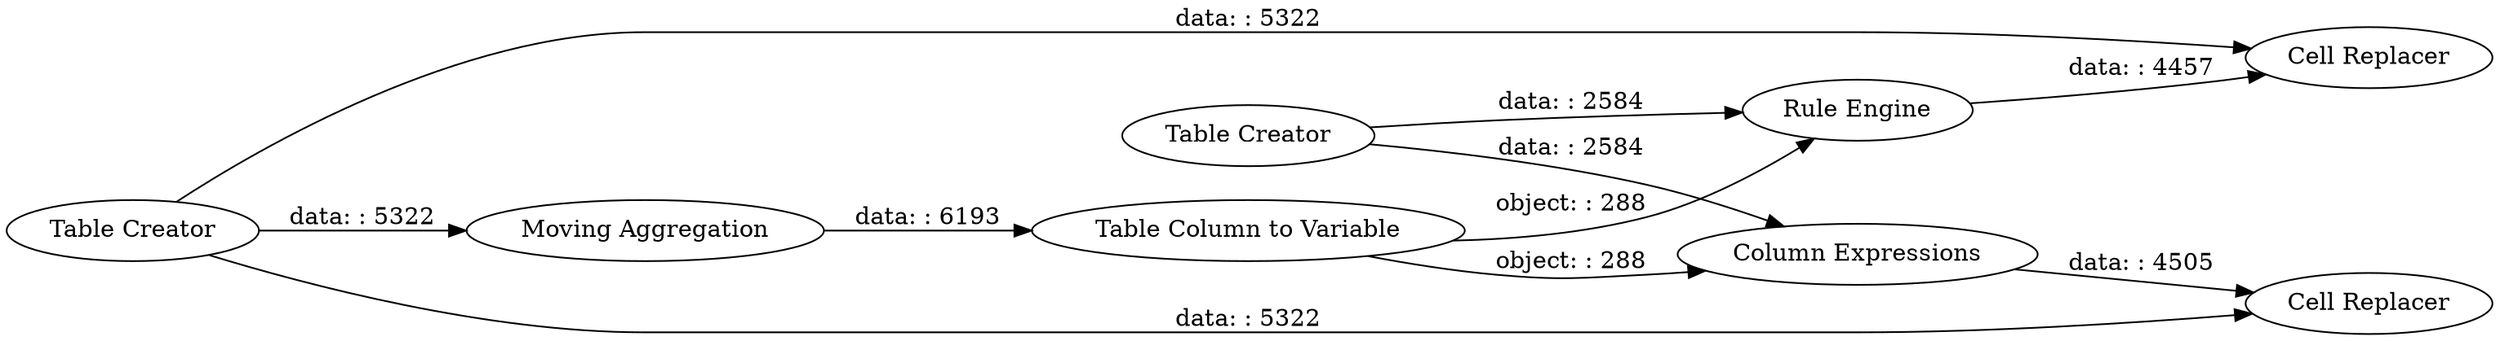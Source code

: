 digraph {
	"-6526653524432999178_323" [label="Rule Engine"]
	"-6526653524432999178_319" [label="Moving Aggregation"]
	"-6526653524432999178_315" [label="Table Creator"]
	"-6526653524432999178_325" [label="Cell Replacer"]
	"-6526653524432999178_324" [label="Cell Replacer"]
	"-6526653524432999178_317" [label="Table Column to Variable"]
	"-6526653524432999178_318" [label="Column Expressions"]
	"-6526653524432999178_314" [label="Table Creator"]
	"-6526653524432999178_318" -> "-6526653524432999178_324" [label="data: : 4505"]
	"-6526653524432999178_315" -> "-6526653524432999178_319" [label="data: : 5322"]
	"-6526653524432999178_323" -> "-6526653524432999178_325" [label="data: : 4457"]
	"-6526653524432999178_317" -> "-6526653524432999178_318" [label="object: : 288"]
	"-6526653524432999178_315" -> "-6526653524432999178_324" [label="data: : 5322"]
	"-6526653524432999178_317" -> "-6526653524432999178_323" [label="object: : 288"]
	"-6526653524432999178_314" -> "-6526653524432999178_318" [label="data: : 2584"]
	"-6526653524432999178_319" -> "-6526653524432999178_317" [label="data: : 6193"]
	"-6526653524432999178_315" -> "-6526653524432999178_325" [label="data: : 5322"]
	"-6526653524432999178_314" -> "-6526653524432999178_323" [label="data: : 2584"]
	rankdir=LR
}
